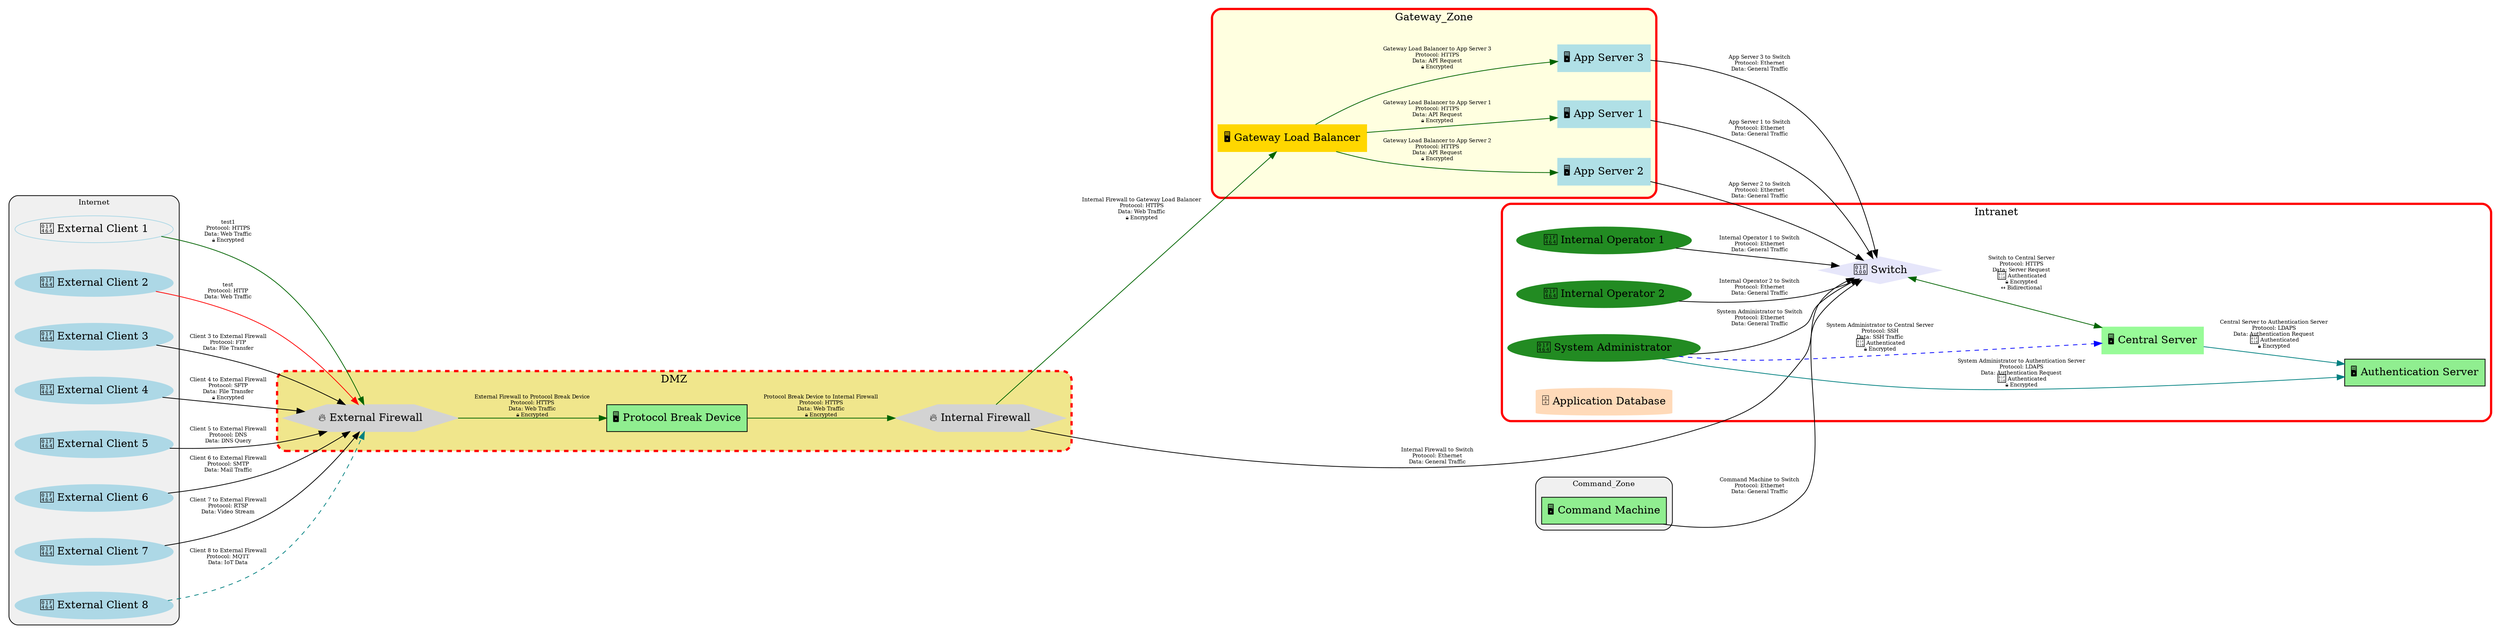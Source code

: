 digraph ThreatModel {
  rankdir=LR;
  node [shape=box, style=filled, fillcolor=lightblue];
  edge [fontsize=10];
  splines=true;
  overlap=false;
  nodesep=0.5;
  ranksep=0.6;
  charset="UTF-8";
  subgraph cluster_Internet {
    label="Internet";
    fontsize=10;
    fillcolor="#F0F0F0";
    style="rounded,filled";
    color=black;
    "External Client 1" [shape=oval, style="", fillcolor="#ADD8E6", color="#ADD8E6", label="👤 External Client 1"];
    "External Client 2" [shape=oval, style=filled, fillcolor="#ADD8E6", color="#ADD8E6", label="👤 External Client 2"];
    "External Client 3" [shape=oval, style=filled, fillcolor="#ADD8E6", color="#ADD8E6", label="👤 External Client 3"];
    "External Client 4" [shape=oval, style=filled, fillcolor="#ADD8E6", color="#ADD8E6", label="👤 External Client 4"];
    "External Client 5" [shape=oval, style=filled, fillcolor="#ADD8E6", color="#ADD8E6", label="👤 External Client 5"];
    "External Client 6" [shape=oval, style=filled, fillcolor="#ADD8E6", color="#ADD8E6", label="👤 External Client 6"];
    "External Client 7" [shape=oval, style=filled, fillcolor="#ADD8E6", color="#ADD8E6", label="👤 External Client 7"];
    "External Client 8" [shape=oval, style=filled, fillcolor="#ADD8E6", color="#ADD8E6", label="👤 External Client 8"];
  }
  subgraph cluster_DMZ {
    label="DMZ";
    fillcolor="khaki";
    style="rounded,filled";
    color=red;
    penwidth=3;
    style="rounded,filled,dashed";
    "External Firewall" [shape=hexagon, style=filled, fillcolor="#D3D3D3", color="#D3D3D3", label="🔥 External Firewall"];
    "Protocol Break Device" [shape=box, style=filled, fillcolor="lightgreen", label="🖥️ Protocol Break Device"];
    "Internal Firewall" [shape=hexagon, style=filled, fillcolor="#D3D3D3", color="#D3D3D3", label="🔥 Internal Firewall"];
  }
  subgraph cluster_Gateway_Zone {
    label="Gateway_Zone";
    fillcolor="lightyellow";
    style="rounded,filled";
    color=red;
    penwidth=3;
    "Gateway Load Balancer" [shape=box, style=filled, fillcolor="gold", color="gold", label="🖥️ Gateway Load Balancer"];
    "App Server 1" [shape=box, style=filled, fillcolor="#B0E0E6", color="#B0E0E6", label="🖥️ App Server 1"];
    "App Server 2" [shape=box, style=filled, fillcolor="#B0E0E6", color="#B0E0E6", label="🖥️ App Server 2"];
    "App Server 3" [shape=box, style=filled, fillcolor="#B0E0E6", color="#B0E0E6", label="🖥️ App Server 3"];
  }
  subgraph cluster_Intranet {
    label="Intranet";
    style="rounded";
    color=red;
    penwidth=3;
    "Internal Operator 1" [shape=oval, style=filled, fillcolor="forestgreen", color="forestgreen", label="👤 Internal Operator 1"];
    "Internal Operator 2" [shape=oval, style=filled, fillcolor="forestgreen", color="forestgreen", label="👤 Internal Operator 2"];
    "System Administrator" [shape=oval, style=filled, fillcolor="forestgreen", color="forestgreen", label="👤 System Administrator"];
    "Switch" [shape=diamond, style=filled, fillcolor="#E6E6FA", color="#E6E6FA", label="🔀 Switch"];
    "Central Server" [shape=box, style=filled, fillcolor="#98FB98", color="#98FB98", label="🖥️ Central Server"];
    "Application Database" [shape=cylinder, style=filled, fillcolor="#FFDAB9", color="#FFDAB9", label="🗄️ Application Database"];
    "Authentication Server" [shape=box, style=filled, fillcolor="lightgreen", label="🖥️ Authentication Server"];
  }
  subgraph cluster_Command_Zone {
    label="Command_Zone";
    fontsize=10;
    fillcolor="#F0F0F0";
    style="rounded,filled";
    color=black;
    "Command Machine" [shape=box, style=filled, fillcolor="lightgreen", label="🖥️ Command Machine"];
  }
  "External Client 1" -> "External Firewall" [label="test1\nProtocol: HTTPS\nData: Web Traffic\n🔒 Encrypted", color="darkgreen", style="solid", fontsize=7];
  "External Client 2" -> "External Firewall" [label="test\nProtocol: HTTP\nData: Web Traffic", color="red", style="solid", fontsize=7];
  "External Client 3" -> "External Firewall" [label="Client 3 to External Firewall\nProtocol: FTP\nData: File Transfer", fontsize=7];
  "External Client 4" -> "External Firewall" [label="Client 4 to External Firewall\nProtocol: SFTP\nData: File Transfer\n🔒 Encrypted", fontsize=7];
  "External Client 5" -> "External Firewall" [label="Client 5 to External Firewall\nProtocol: DNS\nData: DNS Query", fontsize=7];
  "External Client 6" -> "External Firewall" [label="Client 6 to External Firewall\nProtocol: SMTP\nData: Mail Traffic", fontsize=7];
  "External Client 7" -> "External Firewall" [label="Client 7 to External Firewall\nProtocol: RTSP\nData: Video Stream", fontsize=7];
  "External Client 8" -> "External Firewall" [label="Client 8 to External Firewall\nProtocol: MQTT\nData: IoT Data", color="teal", style="dashed", fontsize=7];
  "External Firewall" -> "Protocol Break Device" [label="External Firewall to Protocol Break Device\nProtocol: HTTPS\nData: Web Traffic\n🔒 Encrypted", color="darkgreen", style="solid", fontsize=7];
  "Protocol Break Device" -> "Internal Firewall" [label="Protocol Break Device to Internal Firewall\nProtocol: HTTPS\nData: Web Traffic\n🔒 Encrypted", color="darkgreen", style="solid", fontsize=7];
  "Internal Firewall" -> "Gateway Load Balancer" [label="Internal Firewall to Gateway Load Balancer\nProtocol: HTTPS\nData: Web Traffic\n🔒 Encrypted", color="darkgreen", style="solid", fontsize=7];
  "Gateway Load Balancer" -> "App Server 1" [label="Gateway Load Balancer to App Server 1\nProtocol: HTTPS\nData: API Request\n🔒 Encrypted", color="darkgreen", style="solid", fontsize=7];
  "Gateway Load Balancer" -> "App Server 2" [label="Gateway Load Balancer to App Server 2\nProtocol: HTTPS\nData: API Request\n🔒 Encrypted", color="darkgreen", style="solid", fontsize=7];
  "Gateway Load Balancer" -> "App Server 3" [label="Gateway Load Balancer to App Server 3\nProtocol: HTTPS\nData: API Request\n🔒 Encrypted", color="darkgreen", style="solid", fontsize=7];
  "App Server 1" -> "Switch" [label="App Server 1 to Switch\nProtocol: Ethernet\nData: General Traffic", fontsize=7];
  "App Server 2" -> "Switch" [label="App Server 2 to Switch\nProtocol: Ethernet\nData: General Traffic", fontsize=7];
  "App Server 3" -> "Switch" [label="App Server 3 to Switch\nProtocol: Ethernet\nData: General Traffic", fontsize=7];
  "Internal Firewall" -> "Switch" [label="Internal Firewall to Switch\nProtocol: Ethernet\nData: General Traffic", fontsize=7];
  "Command Machine" -> "Switch" [label="Command Machine to Switch\nProtocol: Ethernet\nData: General Traffic", fontsize=7];
  "Internal Operator 1" -> "Switch" [label="Internal Operator 1 to Switch\nProtocol: Ethernet\nData: General Traffic", fontsize=7];
  "Internal Operator 2" -> "Switch" [label="Internal Operator 2 to Switch\nProtocol: Ethernet\nData: General Traffic", fontsize=7];
  "System Administrator" -> "Switch" [label="System Administrator to Switch\nProtocol: Ethernet\nData: General Traffic", fontsize=7];
  "Switch" -> "Central Server" [dir="both", label="Switch to Central Server\nProtocol: HTTPS\nData: Server Request\n🔐 Authenticated\n🔒 Encrypted\n↔️ Bidirectional", color="darkgreen", style="solid", fontsize=7];
  "System Administrator" -> "Central Server" [label="System Administrator to Central Server\nProtocol: SSH\nData: SSH Traffic\n🔐 Authenticated\n🔒 Encrypted", color="blue", style="dashed", fontsize=7];
  "System Administrator" -> "Authentication Server" [label="System Administrator to Authentication Server\nProtocol: LDAPS\nData: Authentication Request\n🔐 Authenticated\n🔒 Encrypted", color="teal", fontsize=7];
  "Central Server" -> "Authentication Server" [label="Central Server to Authentication Server\nProtocol: LDAPS\nData: Authentication Request\n🔐 Authenticated\n🔒 Encrypted", color="teal", fontsize=7];
}